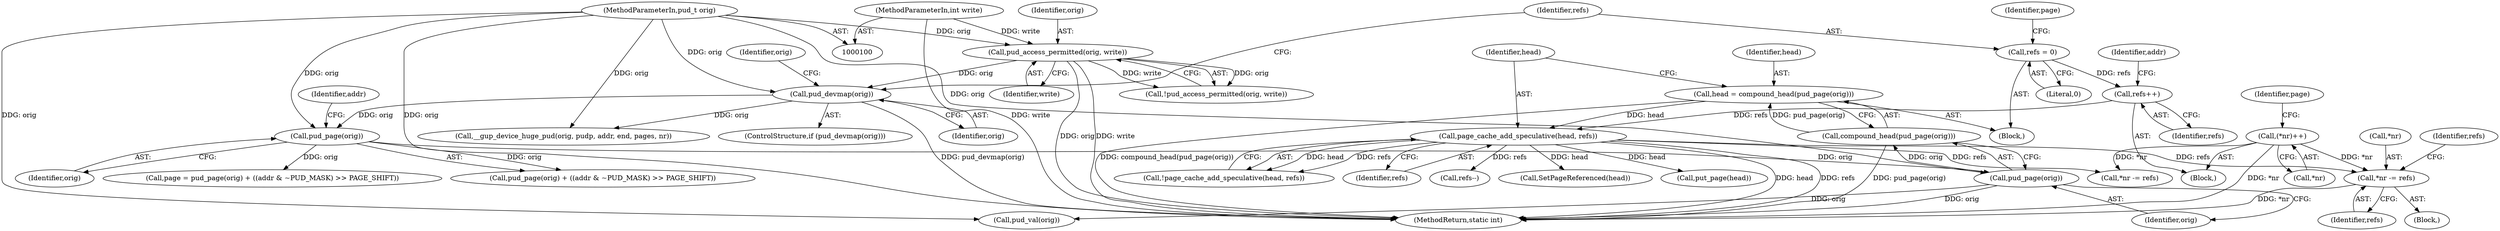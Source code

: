 digraph "0_linux_6b3a707736301c2128ca85ce85fb13f60b5e350a_9@pointer" {
"1000191" [label="(Call,*nr -= refs)"];
"1000172" [label="(Call,page_cache_add_speculative(head, refs))"];
"1000165" [label="(Call,head = compound_head(pud_page(orig)))"];
"1000167" [label="(Call,compound_head(pud_page(orig)))"];
"1000168" [label="(Call,pud_page(orig))"];
"1000136" [label="(Call,pud_page(orig))"];
"1000120" [label="(Call,pud_devmap(orig))"];
"1000114" [label="(Call,pud_access_permitted(orig, write))"];
"1000101" [label="(MethodParameterIn,pud_t orig)"];
"1000105" [label="(MethodParameterIn,int write)"];
"1000156" [label="(Call,refs++)"];
"1000130" [label="(Call,refs = 0)"];
"1000151" [label="(Call,(*nr)++)"];
"1000173" [label="(Identifier,head)"];
"1000133" [label="(Call,page = pud_page(orig) + ((addr & ~PUD_MASK) >> PAGE_SHIFT))"];
"1000190" [label="(Block,)"];
"1000116" [label="(Identifier,write)"];
"1000124" [label="(Identifier,orig)"];
"1000194" [label="(Identifier,refs)"];
"1000192" [label="(Call,*nr)"];
"1000156" [label="(Call,refs++)"];
"1000114" [label="(Call,pud_access_permitted(orig, write))"];
"1000137" [label="(Identifier,orig)"];
"1000168" [label="(Call,pud_page(orig))"];
"1000134" [label="(Identifier,page)"];
"1000123" [label="(Call,__gup_device_huge_pud(orig, pudp, addr, end, pages, nr))"];
"1000152" [label="(Call,*nr)"];
"1000166" [label="(Identifier,head)"];
"1000115" [label="(Identifier,orig)"];
"1000155" [label="(Identifier,page)"];
"1000119" [label="(ControlStructure,if (pud_devmap(orig)))"];
"1000174" [label="(Identifier,refs)"];
"1000191" [label="(Call,*nr -= refs)"];
"1000198" [label="(Call,put_page(head))"];
"1000140" [label="(Identifier,addr)"];
"1000120" [label="(Call,pud_devmap(orig))"];
"1000105" [label="(MethodParameterIn,int write)"];
"1000171" [label="(Call,!page_cache_add_speculative(head, refs))"];
"1000157" [label="(Identifier,refs)"];
"1000108" [label="(Block,)"];
"1000197" [label="(Identifier,refs)"];
"1000144" [label="(Block,)"];
"1000130" [label="(Call,refs = 0)"];
"1000176" [label="(Call,*nr -= refs)"];
"1000135" [label="(Call,pud_page(orig) + ((addr & ~PUD_MASK) >> PAGE_SHIFT))"];
"1000121" [label="(Identifier,orig)"];
"1000101" [label="(MethodParameterIn,pud_t orig)"];
"1000206" [label="(MethodReturn,static int)"];
"1000196" [label="(Call,refs--)"];
"1000113" [label="(Call,!pud_access_permitted(orig, write))"];
"1000132" [label="(Literal,0)"];
"1000172" [label="(Call,page_cache_add_speculative(head, refs))"];
"1000160" [label="(Identifier,addr)"];
"1000202" [label="(Call,SetPageReferenced(head))"];
"1000131" [label="(Identifier,refs)"];
"1000167" [label="(Call,compound_head(pud_page(orig)))"];
"1000185" [label="(Call,pud_val(orig))"];
"1000151" [label="(Call,(*nr)++)"];
"1000169" [label="(Identifier,orig)"];
"1000165" [label="(Call,head = compound_head(pud_page(orig)))"];
"1000136" [label="(Call,pud_page(orig))"];
"1000191" -> "1000190"  [label="AST: "];
"1000191" -> "1000194"  [label="CFG: "];
"1000192" -> "1000191"  [label="AST: "];
"1000194" -> "1000191"  [label="AST: "];
"1000197" -> "1000191"  [label="CFG: "];
"1000191" -> "1000206"  [label="DDG: *nr"];
"1000172" -> "1000191"  [label="DDG: refs"];
"1000151" -> "1000191"  [label="DDG: *nr"];
"1000172" -> "1000171"  [label="AST: "];
"1000172" -> "1000174"  [label="CFG: "];
"1000173" -> "1000172"  [label="AST: "];
"1000174" -> "1000172"  [label="AST: "];
"1000171" -> "1000172"  [label="CFG: "];
"1000172" -> "1000206"  [label="DDG: head"];
"1000172" -> "1000206"  [label="DDG: refs"];
"1000172" -> "1000171"  [label="DDG: head"];
"1000172" -> "1000171"  [label="DDG: refs"];
"1000165" -> "1000172"  [label="DDG: head"];
"1000156" -> "1000172"  [label="DDG: refs"];
"1000172" -> "1000176"  [label="DDG: refs"];
"1000172" -> "1000196"  [label="DDG: refs"];
"1000172" -> "1000198"  [label="DDG: head"];
"1000172" -> "1000202"  [label="DDG: head"];
"1000165" -> "1000108"  [label="AST: "];
"1000165" -> "1000167"  [label="CFG: "];
"1000166" -> "1000165"  [label="AST: "];
"1000167" -> "1000165"  [label="AST: "];
"1000173" -> "1000165"  [label="CFG: "];
"1000165" -> "1000206"  [label="DDG: compound_head(pud_page(orig))"];
"1000167" -> "1000165"  [label="DDG: pud_page(orig)"];
"1000167" -> "1000168"  [label="CFG: "];
"1000168" -> "1000167"  [label="AST: "];
"1000167" -> "1000206"  [label="DDG: pud_page(orig)"];
"1000168" -> "1000167"  [label="DDG: orig"];
"1000168" -> "1000169"  [label="CFG: "];
"1000169" -> "1000168"  [label="AST: "];
"1000168" -> "1000206"  [label="DDG: orig"];
"1000136" -> "1000168"  [label="DDG: orig"];
"1000101" -> "1000168"  [label="DDG: orig"];
"1000168" -> "1000185"  [label="DDG: orig"];
"1000136" -> "1000135"  [label="AST: "];
"1000136" -> "1000137"  [label="CFG: "];
"1000137" -> "1000136"  [label="AST: "];
"1000140" -> "1000136"  [label="CFG: "];
"1000136" -> "1000133"  [label="DDG: orig"];
"1000136" -> "1000135"  [label="DDG: orig"];
"1000120" -> "1000136"  [label="DDG: orig"];
"1000101" -> "1000136"  [label="DDG: orig"];
"1000120" -> "1000119"  [label="AST: "];
"1000120" -> "1000121"  [label="CFG: "];
"1000121" -> "1000120"  [label="AST: "];
"1000124" -> "1000120"  [label="CFG: "];
"1000131" -> "1000120"  [label="CFG: "];
"1000120" -> "1000206"  [label="DDG: pud_devmap(orig)"];
"1000114" -> "1000120"  [label="DDG: orig"];
"1000101" -> "1000120"  [label="DDG: orig"];
"1000120" -> "1000123"  [label="DDG: orig"];
"1000114" -> "1000113"  [label="AST: "];
"1000114" -> "1000116"  [label="CFG: "];
"1000115" -> "1000114"  [label="AST: "];
"1000116" -> "1000114"  [label="AST: "];
"1000113" -> "1000114"  [label="CFG: "];
"1000114" -> "1000206"  [label="DDG: orig"];
"1000114" -> "1000206"  [label="DDG: write"];
"1000114" -> "1000113"  [label="DDG: orig"];
"1000114" -> "1000113"  [label="DDG: write"];
"1000101" -> "1000114"  [label="DDG: orig"];
"1000105" -> "1000114"  [label="DDG: write"];
"1000101" -> "1000100"  [label="AST: "];
"1000101" -> "1000206"  [label="DDG: orig"];
"1000101" -> "1000123"  [label="DDG: orig"];
"1000101" -> "1000185"  [label="DDG: orig"];
"1000105" -> "1000100"  [label="AST: "];
"1000105" -> "1000206"  [label="DDG: write"];
"1000156" -> "1000144"  [label="AST: "];
"1000156" -> "1000157"  [label="CFG: "];
"1000157" -> "1000156"  [label="AST: "];
"1000160" -> "1000156"  [label="CFG: "];
"1000130" -> "1000156"  [label="DDG: refs"];
"1000130" -> "1000108"  [label="AST: "];
"1000130" -> "1000132"  [label="CFG: "];
"1000131" -> "1000130"  [label="AST: "];
"1000132" -> "1000130"  [label="AST: "];
"1000134" -> "1000130"  [label="CFG: "];
"1000151" -> "1000144"  [label="AST: "];
"1000151" -> "1000152"  [label="CFG: "];
"1000152" -> "1000151"  [label="AST: "];
"1000155" -> "1000151"  [label="CFG: "];
"1000151" -> "1000206"  [label="DDG: *nr"];
"1000151" -> "1000176"  [label="DDG: *nr"];
}
